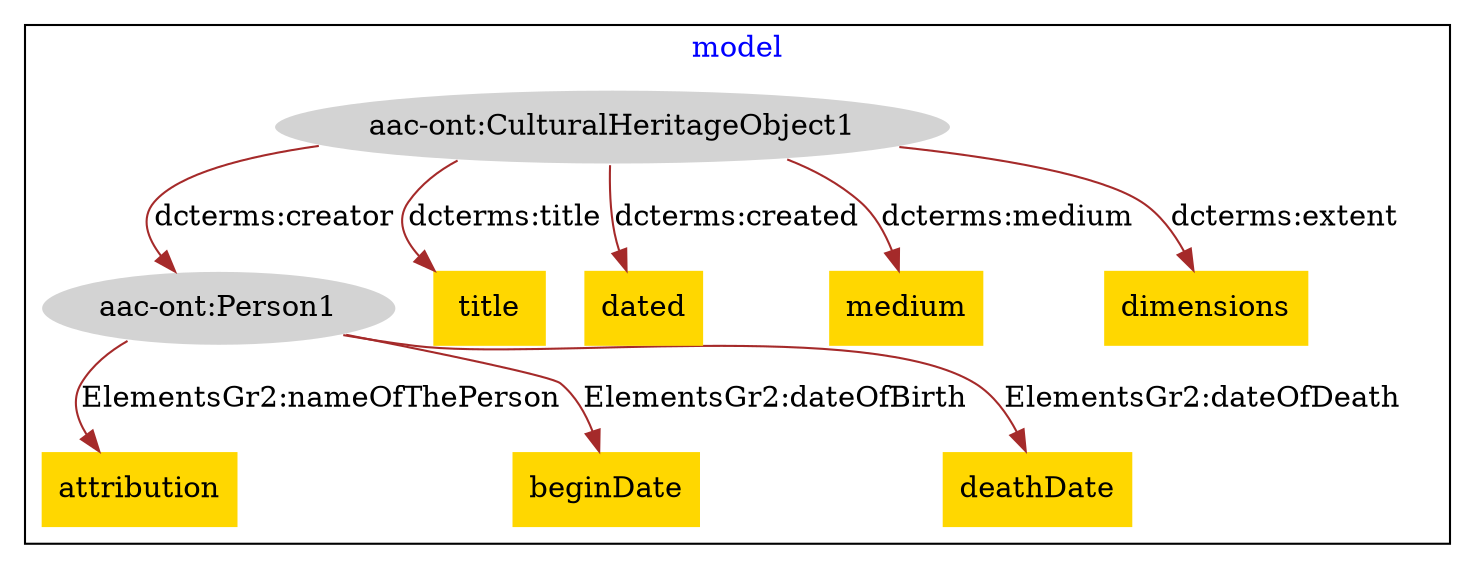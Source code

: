 digraph n0 {
fontcolor="blue"
remincross="true"
subgraph cluster {
label="model"
"aac-ont:Person1"[style="filled",color="white",fillcolor="lightgray",label="aac-ont:Person1"];
"attribution"[shape="plaintext",style="filled",fillcolor="gold",label="attribution"];
"beginDate"[shape="plaintext",style="filled",fillcolor="gold",label="beginDate"];
"deathDate"[shape="plaintext",style="filled",fillcolor="gold",label="deathDate"];
"aac-ont:CulturalHeritageObject1"[style="filled",color="white",fillcolor="lightgray",label="aac-ont:CulturalHeritageObject1"];
"title"[shape="plaintext",style="filled",fillcolor="gold",label="title"];
"dated"[shape="plaintext",style="filled",fillcolor="gold",label="dated"];
"medium"[shape="plaintext",style="filled",fillcolor="gold",label="medium"];
"dimensions"[shape="plaintext",style="filled",fillcolor="gold",label="dimensions"];
}
"aac-ont:Person1" -> "attribution"[color="brown",fontcolor="black",label="ElementsGr2:nameOfThePerson"];
"aac-ont:Person1" -> "beginDate"[color="brown",fontcolor="black",label="ElementsGr2:dateOfBirth"];
"aac-ont:Person1" -> "deathDate"[color="brown",fontcolor="black",label="ElementsGr2:dateOfDeath"];
"aac-ont:CulturalHeritageObject1" -> "title"[color="brown",fontcolor="black",label="dcterms:title"];
"aac-ont:CulturalHeritageObject1" -> "dated"[color="brown",fontcolor="black",label="dcterms:created"];
"aac-ont:CulturalHeritageObject1" -> "medium"[color="brown",fontcolor="black",label="dcterms:medium"];
"aac-ont:CulturalHeritageObject1" -> "dimensions"[color="brown",fontcolor="black",label="dcterms:extent"];
"aac-ont:CulturalHeritageObject1" -> "aac-ont:Person1"[color="brown",fontcolor="black",label="dcterms:creator"];
}
